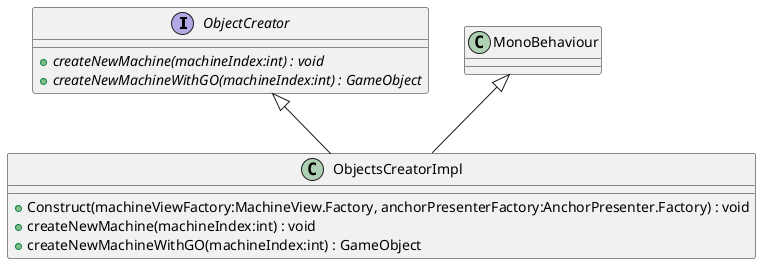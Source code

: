 @startuml
interface ObjectCreator {
    + {abstract} createNewMachine(machineIndex:int) : void
    + {abstract} createNewMachineWithGO(machineIndex:int) : GameObject
}
class ObjectsCreatorImpl {
    + Construct(machineViewFactory:MachineView.Factory, anchorPresenterFactory:AnchorPresenter.Factory) : void
    + createNewMachine(machineIndex:int) : void
    + createNewMachineWithGO(machineIndex:int) : GameObject
}
MonoBehaviour <|-- ObjectsCreatorImpl
ObjectCreator <|-- ObjectsCreatorImpl
@enduml
